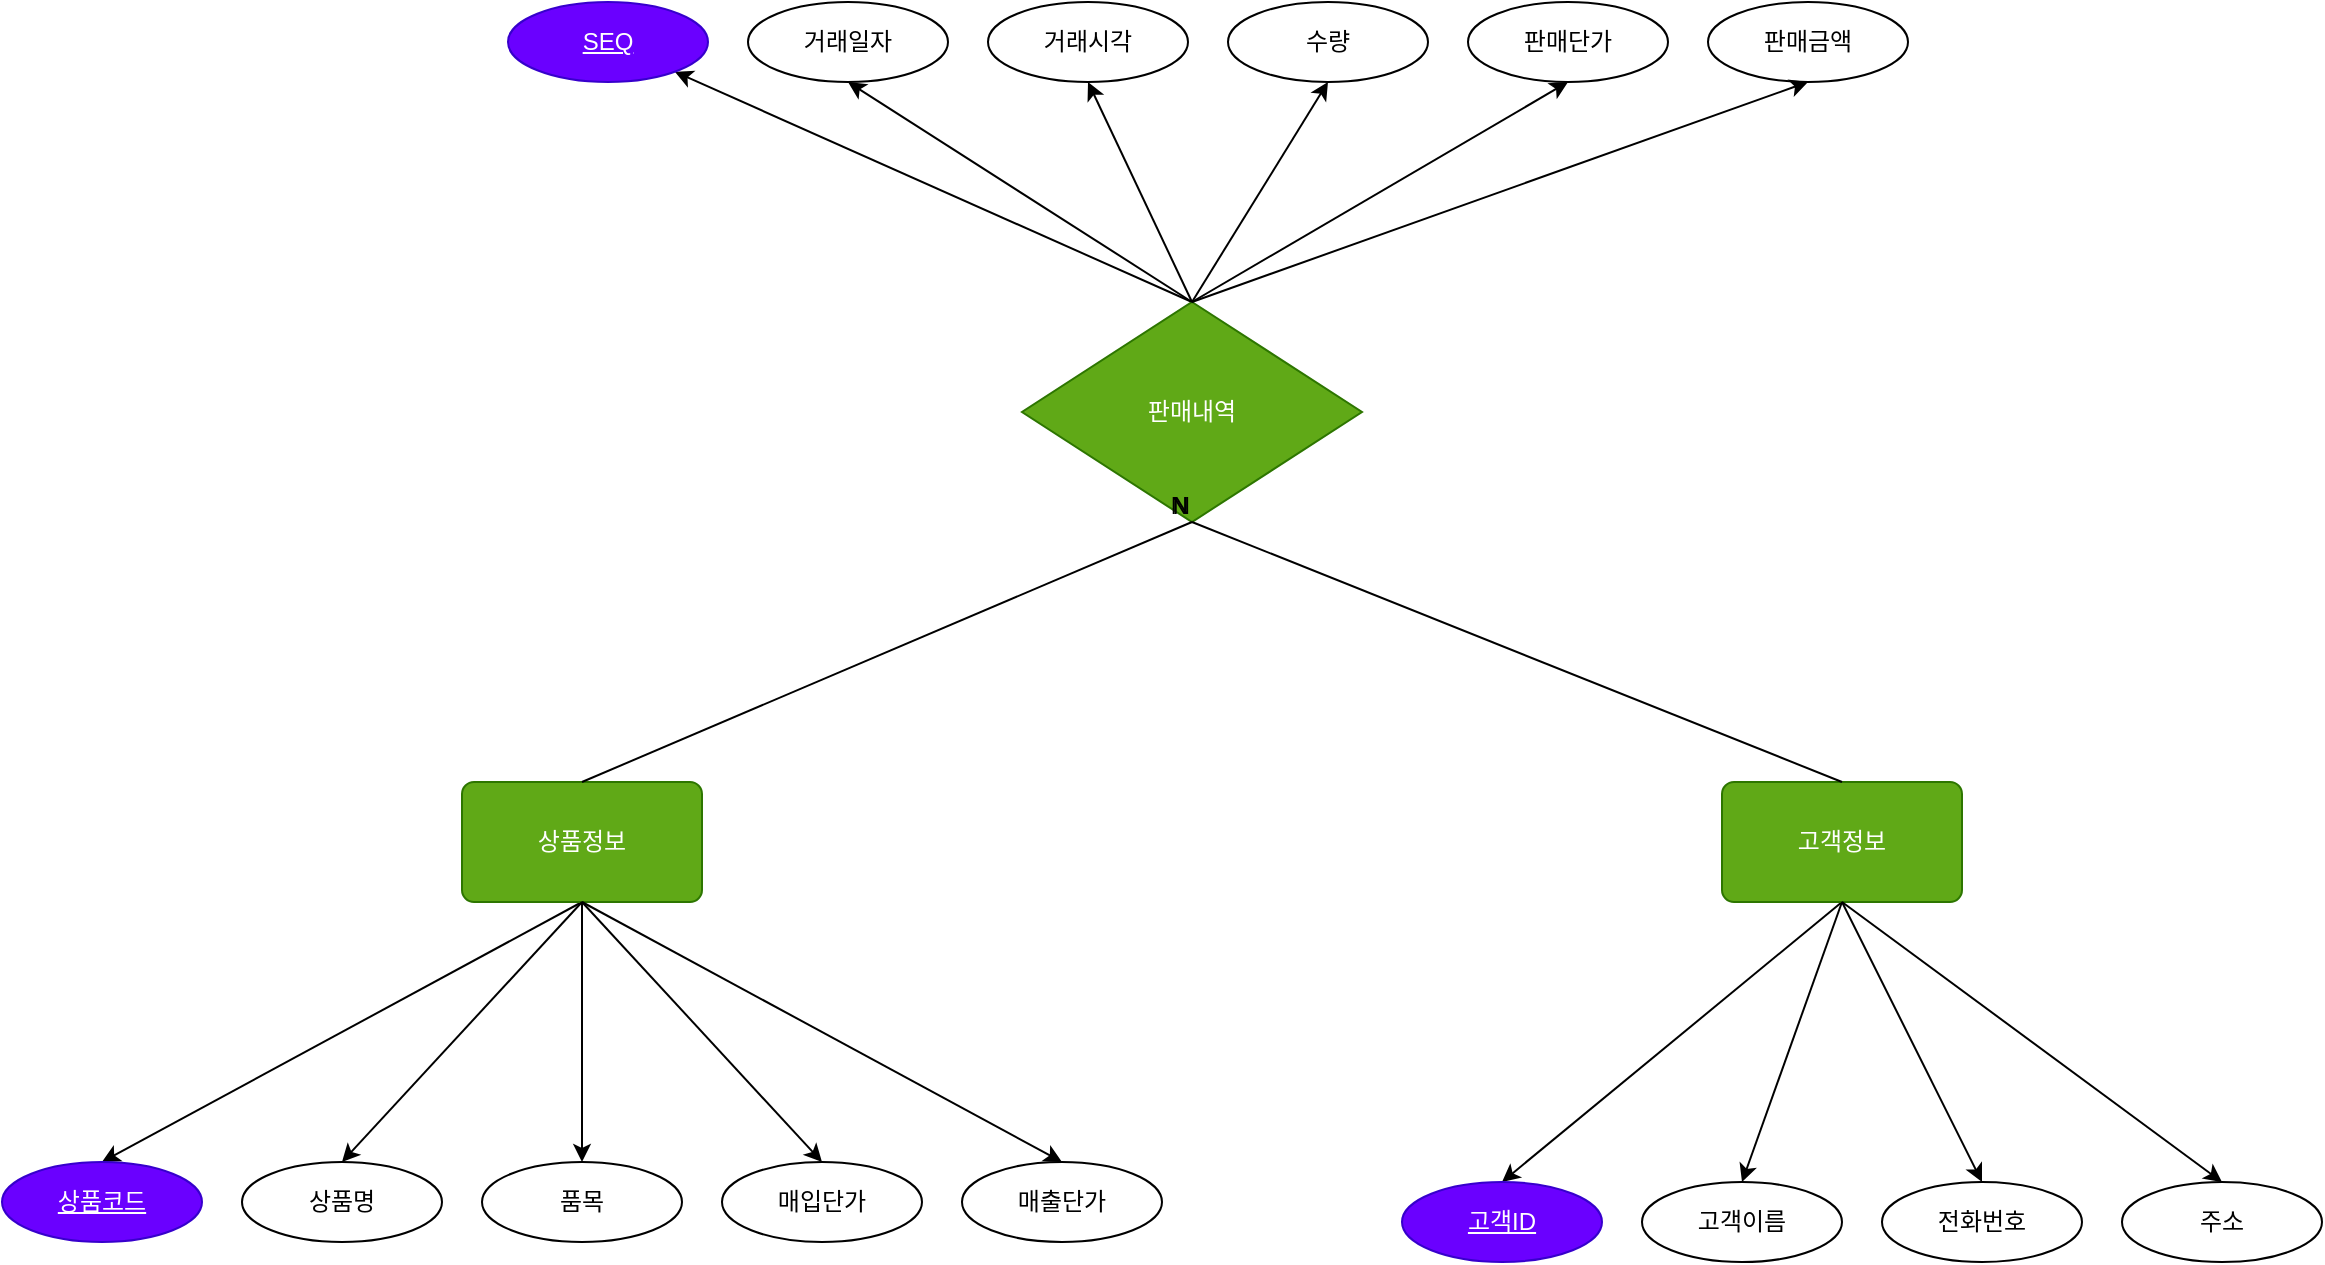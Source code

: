 <mxfile version="21.3.7" type="device">
  <diagram name="페이지-1" id="rS_TwWMycKgmxm9cehbW">
    <mxGraphModel dx="1434" dy="788" grid="1" gridSize="10" guides="1" tooltips="1" connect="1" arrows="1" fold="1" page="1" pageScale="1" pageWidth="4681" pageHeight="3300" math="0" shadow="0">
      <root>
        <mxCell id="0" />
        <mxCell id="1" parent="0" />
        <mxCell id="jWwZlOi4fugKvK2dxlmk-7" style="rounded=0;orthogonalLoop=1;jettySize=auto;html=1;entryX=0.5;entryY=0;entryDx=0;entryDy=0;exitX=0.5;exitY=1;exitDx=0;exitDy=0;" edge="1" parent="1" source="jWwZlOi4fugKvK2dxlmk-1" target="jWwZlOi4fugKvK2dxlmk-2">
          <mxGeometry relative="1" as="geometry" />
        </mxCell>
        <mxCell id="jWwZlOi4fugKvK2dxlmk-1" value="상품정보&lt;br&gt;" style="rounded=1;arcSize=10;whiteSpace=wrap;html=1;align=center;fillColor=#60a917;fontColor=#ffffff;strokeColor=#2D7600;" vertex="1" parent="1">
          <mxGeometry x="430" y="500" width="120" height="60" as="geometry" />
        </mxCell>
        <mxCell id="jWwZlOi4fugKvK2dxlmk-2" value="상품코드" style="ellipse;whiteSpace=wrap;html=1;align=center;fontStyle=4;fillColor=#6a00ff;fontColor=#ffffff;strokeColor=#3700CC;" vertex="1" parent="1">
          <mxGeometry x="200" y="690" width="100" height="40" as="geometry" />
        </mxCell>
        <mxCell id="jWwZlOi4fugKvK2dxlmk-3" value="상품명" style="ellipse;whiteSpace=wrap;html=1;align=center;" vertex="1" parent="1">
          <mxGeometry x="320" y="690" width="100" height="40" as="geometry" />
        </mxCell>
        <mxCell id="jWwZlOi4fugKvK2dxlmk-4" value="품목" style="ellipse;whiteSpace=wrap;html=1;align=center;" vertex="1" parent="1">
          <mxGeometry x="440" y="690" width="100" height="40" as="geometry" />
        </mxCell>
        <mxCell id="jWwZlOi4fugKvK2dxlmk-5" value="매입단가" style="ellipse;whiteSpace=wrap;html=1;align=center;" vertex="1" parent="1">
          <mxGeometry x="560" y="690" width="100" height="40" as="geometry" />
        </mxCell>
        <mxCell id="jWwZlOi4fugKvK2dxlmk-6" value="매출단가" style="ellipse;whiteSpace=wrap;html=1;align=center;" vertex="1" parent="1">
          <mxGeometry x="680" y="690" width="100" height="40" as="geometry" />
        </mxCell>
        <mxCell id="jWwZlOi4fugKvK2dxlmk-9" style="rounded=0;orthogonalLoop=1;jettySize=auto;html=1;entryX=0.5;entryY=0;entryDx=0;entryDy=0;exitX=0.5;exitY=1;exitDx=0;exitDy=0;" edge="1" parent="1" source="jWwZlOi4fugKvK2dxlmk-1" target="jWwZlOi4fugKvK2dxlmk-3">
          <mxGeometry relative="1" as="geometry">
            <mxPoint x="452" y="600" as="sourcePoint" />
            <mxPoint x="260" y="700" as="targetPoint" />
          </mxGeometry>
        </mxCell>
        <mxCell id="jWwZlOi4fugKvK2dxlmk-10" style="rounded=0;orthogonalLoop=1;jettySize=auto;html=1;entryX=0.5;entryY=0;entryDx=0;entryDy=0;exitX=0.5;exitY=1;exitDx=0;exitDy=0;" edge="1" parent="1" source="jWwZlOi4fugKvK2dxlmk-1" target="jWwZlOi4fugKvK2dxlmk-4">
          <mxGeometry relative="1" as="geometry">
            <mxPoint x="510" y="600" as="sourcePoint" />
            <mxPoint x="260" y="700" as="targetPoint" />
          </mxGeometry>
        </mxCell>
        <mxCell id="jWwZlOi4fugKvK2dxlmk-11" style="rounded=0;orthogonalLoop=1;jettySize=auto;html=1;entryX=0.5;entryY=0;entryDx=0;entryDy=0;exitX=0.5;exitY=1;exitDx=0;exitDy=0;" edge="1" parent="1" source="jWwZlOi4fugKvK2dxlmk-1" target="jWwZlOi4fugKvK2dxlmk-5">
          <mxGeometry relative="1" as="geometry">
            <mxPoint x="510" y="600" as="sourcePoint" />
            <mxPoint x="500" y="700" as="targetPoint" />
          </mxGeometry>
        </mxCell>
        <mxCell id="jWwZlOi4fugKvK2dxlmk-12" style="rounded=0;orthogonalLoop=1;jettySize=auto;html=1;entryX=0.5;entryY=0;entryDx=0;entryDy=0;exitX=0.5;exitY=1;exitDx=0;exitDy=0;" edge="1" parent="1" source="jWwZlOi4fugKvK2dxlmk-1" target="jWwZlOi4fugKvK2dxlmk-6">
          <mxGeometry relative="1" as="geometry">
            <mxPoint x="510" y="600" as="sourcePoint" />
            <mxPoint x="620" y="700" as="targetPoint" />
          </mxGeometry>
        </mxCell>
        <mxCell id="jWwZlOi4fugKvK2dxlmk-13" style="rounded=0;orthogonalLoop=1;jettySize=auto;html=1;entryX=0.5;entryY=0;entryDx=0;entryDy=0;exitX=0.5;exitY=1;exitDx=0;exitDy=0;" edge="1" source="jWwZlOi4fugKvK2dxlmk-14" target="jWwZlOi4fugKvK2dxlmk-15" parent="1">
          <mxGeometry relative="1" as="geometry" />
        </mxCell>
        <mxCell id="jWwZlOi4fugKvK2dxlmk-14" value="고객정보" style="rounded=1;arcSize=10;whiteSpace=wrap;html=1;align=center;fillColor=#60a917;fontColor=#ffffff;strokeColor=#2D7600;" vertex="1" parent="1">
          <mxGeometry x="1060" y="500" width="120" height="60" as="geometry" />
        </mxCell>
        <mxCell id="jWwZlOi4fugKvK2dxlmk-15" value="고객ID" style="ellipse;whiteSpace=wrap;html=1;align=center;fontStyle=4;fillColor=#6a00ff;fontColor=#ffffff;strokeColor=#3700CC;" vertex="1" parent="1">
          <mxGeometry x="900" y="700" width="100" height="40" as="geometry" />
        </mxCell>
        <mxCell id="jWwZlOi4fugKvK2dxlmk-16" value="고객이름" style="ellipse;whiteSpace=wrap;html=1;align=center;" vertex="1" parent="1">
          <mxGeometry x="1020" y="700" width="100" height="40" as="geometry" />
        </mxCell>
        <mxCell id="jWwZlOi4fugKvK2dxlmk-17" value="전화번호" style="ellipse;whiteSpace=wrap;html=1;align=center;" vertex="1" parent="1">
          <mxGeometry x="1140" y="700" width="100" height="40" as="geometry" />
        </mxCell>
        <mxCell id="jWwZlOi4fugKvK2dxlmk-18" value="주소" style="ellipse;whiteSpace=wrap;html=1;align=center;" vertex="1" parent="1">
          <mxGeometry x="1260" y="700" width="100" height="40" as="geometry" />
        </mxCell>
        <mxCell id="jWwZlOi4fugKvK2dxlmk-20" style="rounded=0;orthogonalLoop=1;jettySize=auto;html=1;entryX=0.5;entryY=0;entryDx=0;entryDy=0;exitX=0.5;exitY=1;exitDx=0;exitDy=0;" edge="1" source="jWwZlOi4fugKvK2dxlmk-14" target="jWwZlOi4fugKvK2dxlmk-16" parent="1">
          <mxGeometry relative="1" as="geometry">
            <mxPoint x="1092" y="610" as="sourcePoint" />
            <mxPoint x="900" y="710" as="targetPoint" />
          </mxGeometry>
        </mxCell>
        <mxCell id="jWwZlOi4fugKvK2dxlmk-21" style="rounded=0;orthogonalLoop=1;jettySize=auto;html=1;entryX=0.5;entryY=0;entryDx=0;entryDy=0;exitX=0.5;exitY=1;exitDx=0;exitDy=0;" edge="1" source="jWwZlOi4fugKvK2dxlmk-14" target="jWwZlOi4fugKvK2dxlmk-17" parent="1">
          <mxGeometry relative="1" as="geometry">
            <mxPoint x="1150" y="610" as="sourcePoint" />
            <mxPoint x="900" y="710" as="targetPoint" />
          </mxGeometry>
        </mxCell>
        <mxCell id="jWwZlOi4fugKvK2dxlmk-22" style="rounded=0;orthogonalLoop=1;jettySize=auto;html=1;entryX=0.5;entryY=0;entryDx=0;entryDy=0;exitX=0.5;exitY=1;exitDx=0;exitDy=0;" edge="1" source="jWwZlOi4fugKvK2dxlmk-14" target="jWwZlOi4fugKvK2dxlmk-18" parent="1">
          <mxGeometry relative="1" as="geometry">
            <mxPoint x="1150" y="610" as="sourcePoint" />
            <mxPoint x="1140" y="710" as="targetPoint" />
          </mxGeometry>
        </mxCell>
        <mxCell id="jWwZlOi4fugKvK2dxlmk-43" style="rounded=0;orthogonalLoop=1;jettySize=auto;html=1;exitX=0.5;exitY=0;exitDx=0;exitDy=0;" edge="1" parent="1" source="jWwZlOi4fugKvK2dxlmk-31" target="jWwZlOi4fugKvK2dxlmk-38">
          <mxGeometry relative="1" as="geometry" />
        </mxCell>
        <mxCell id="jWwZlOi4fugKvK2dxlmk-31" value="판매내역" style="shape=rhombus;perimeter=rhombusPerimeter;whiteSpace=wrap;html=1;align=center;fillColor=#60a917;fontColor=#ffffff;strokeColor=#2D7600;" vertex="1" parent="1">
          <mxGeometry x="710" y="260" width="170" height="110" as="geometry" />
        </mxCell>
        <mxCell id="jWwZlOi4fugKvK2dxlmk-33" value="거래일자" style="ellipse;whiteSpace=wrap;html=1;align=center;" vertex="1" parent="1">
          <mxGeometry x="573" y="110" width="100" height="40" as="geometry" />
        </mxCell>
        <mxCell id="jWwZlOi4fugKvK2dxlmk-34" value="거래시각" style="ellipse;whiteSpace=wrap;html=1;align=center;" vertex="1" parent="1">
          <mxGeometry x="693" y="110" width="100" height="40" as="geometry" />
        </mxCell>
        <mxCell id="jWwZlOi4fugKvK2dxlmk-35" value="수량" style="ellipse;whiteSpace=wrap;html=1;align=center;" vertex="1" parent="1">
          <mxGeometry x="813" y="110" width="100" height="40" as="geometry" />
        </mxCell>
        <mxCell id="jWwZlOi4fugKvK2dxlmk-36" value="판매단가" style="ellipse;whiteSpace=wrap;html=1;align=center;" vertex="1" parent="1">
          <mxGeometry x="933" y="110" width="100" height="40" as="geometry" />
        </mxCell>
        <mxCell id="jWwZlOi4fugKvK2dxlmk-37" value="판매금액" style="ellipse;whiteSpace=wrap;html=1;align=center;" vertex="1" parent="1">
          <mxGeometry x="1053" y="110" width="100" height="40" as="geometry" />
        </mxCell>
        <mxCell id="jWwZlOi4fugKvK2dxlmk-38" value="SEQ" style="ellipse;whiteSpace=wrap;html=1;align=center;fontStyle=4;fillColor=#6a00ff;fontColor=#ffffff;strokeColor=#3700CC;" vertex="1" parent="1">
          <mxGeometry x="453" y="110" width="100" height="40" as="geometry" />
        </mxCell>
        <mxCell id="jWwZlOi4fugKvK2dxlmk-39" value="" style="endArrow=none;html=1;rounded=0;exitX=0.5;exitY=0;exitDx=0;exitDy=0;entryX=0.5;entryY=1;entryDx=0;entryDy=0;" edge="1" parent="1" source="jWwZlOi4fugKvK2dxlmk-1" target="jWwZlOi4fugKvK2dxlmk-31">
          <mxGeometry relative="1" as="geometry">
            <mxPoint x="700" y="410" as="sourcePoint" />
            <mxPoint x="860" y="410" as="targetPoint" />
          </mxGeometry>
        </mxCell>
        <mxCell id="jWwZlOi4fugKvK2dxlmk-40" value="N" style="resizable=0;html=1;whiteSpace=wrap;align=right;verticalAlign=bottom;" connectable="0" vertex="1" parent="jWwZlOi4fugKvK2dxlmk-39">
          <mxGeometry x="1" relative="1" as="geometry" />
        </mxCell>
        <mxCell id="jWwZlOi4fugKvK2dxlmk-41" value="" style="endArrow=none;html=1;rounded=0;entryX=0.5;entryY=1;entryDx=0;entryDy=0;exitX=0.5;exitY=0;exitDx=0;exitDy=0;" edge="1" parent="1" source="jWwZlOi4fugKvK2dxlmk-14" target="jWwZlOi4fugKvK2dxlmk-31">
          <mxGeometry relative="1" as="geometry">
            <mxPoint x="700" y="410" as="sourcePoint" />
            <mxPoint x="860" y="410" as="targetPoint" />
          </mxGeometry>
        </mxCell>
        <mxCell id="jWwZlOi4fugKvK2dxlmk-42" value="N" style="resizable=0;html=1;whiteSpace=wrap;align=right;verticalAlign=bottom;" connectable="0" vertex="1" parent="jWwZlOi4fugKvK2dxlmk-41">
          <mxGeometry x="1" relative="1" as="geometry" />
        </mxCell>
        <mxCell id="jWwZlOi4fugKvK2dxlmk-44" style="rounded=0;orthogonalLoop=1;jettySize=auto;html=1;exitX=0.5;exitY=0;exitDx=0;exitDy=0;entryX=0.5;entryY=1;entryDx=0;entryDy=0;" edge="1" parent="1" source="jWwZlOi4fugKvK2dxlmk-31" target="jWwZlOi4fugKvK2dxlmk-33">
          <mxGeometry relative="1" as="geometry">
            <mxPoint x="805" y="270" as="sourcePoint" />
            <mxPoint x="545" y="145" as="targetPoint" />
          </mxGeometry>
        </mxCell>
        <mxCell id="jWwZlOi4fugKvK2dxlmk-45" style="rounded=0;orthogonalLoop=1;jettySize=auto;html=1;exitX=0.5;exitY=0;exitDx=0;exitDy=0;entryX=0.5;entryY=1;entryDx=0;entryDy=0;" edge="1" parent="1" source="jWwZlOi4fugKvK2dxlmk-31" target="jWwZlOi4fugKvK2dxlmk-34">
          <mxGeometry relative="1" as="geometry">
            <mxPoint x="805" y="270" as="sourcePoint" />
            <mxPoint x="633" y="150" as="targetPoint" />
          </mxGeometry>
        </mxCell>
        <mxCell id="jWwZlOi4fugKvK2dxlmk-46" style="rounded=0;orthogonalLoop=1;jettySize=auto;html=1;exitX=0.5;exitY=0;exitDx=0;exitDy=0;entryX=0.5;entryY=1;entryDx=0;entryDy=0;" edge="1" parent="1" source="jWwZlOi4fugKvK2dxlmk-31" target="jWwZlOi4fugKvK2dxlmk-35">
          <mxGeometry relative="1" as="geometry">
            <mxPoint x="805" y="270" as="sourcePoint" />
            <mxPoint x="753" y="150" as="targetPoint" />
          </mxGeometry>
        </mxCell>
        <mxCell id="jWwZlOi4fugKvK2dxlmk-47" style="rounded=0;orthogonalLoop=1;jettySize=auto;html=1;exitX=0.5;exitY=0;exitDx=0;exitDy=0;entryX=0.5;entryY=1;entryDx=0;entryDy=0;" edge="1" parent="1" source="jWwZlOi4fugKvK2dxlmk-31" target="jWwZlOi4fugKvK2dxlmk-36">
          <mxGeometry relative="1" as="geometry">
            <mxPoint x="805" y="270" as="sourcePoint" />
            <mxPoint x="873" y="150" as="targetPoint" />
          </mxGeometry>
        </mxCell>
        <mxCell id="jWwZlOi4fugKvK2dxlmk-48" style="rounded=0;orthogonalLoop=1;jettySize=auto;html=1;exitX=0.5;exitY=0;exitDx=0;exitDy=0;entryX=0.5;entryY=1;entryDx=0;entryDy=0;" edge="1" parent="1" source="jWwZlOi4fugKvK2dxlmk-31" target="jWwZlOi4fugKvK2dxlmk-37">
          <mxGeometry relative="1" as="geometry">
            <mxPoint x="805" y="270" as="sourcePoint" />
            <mxPoint x="993" y="150" as="targetPoint" />
          </mxGeometry>
        </mxCell>
      </root>
    </mxGraphModel>
  </diagram>
</mxfile>
